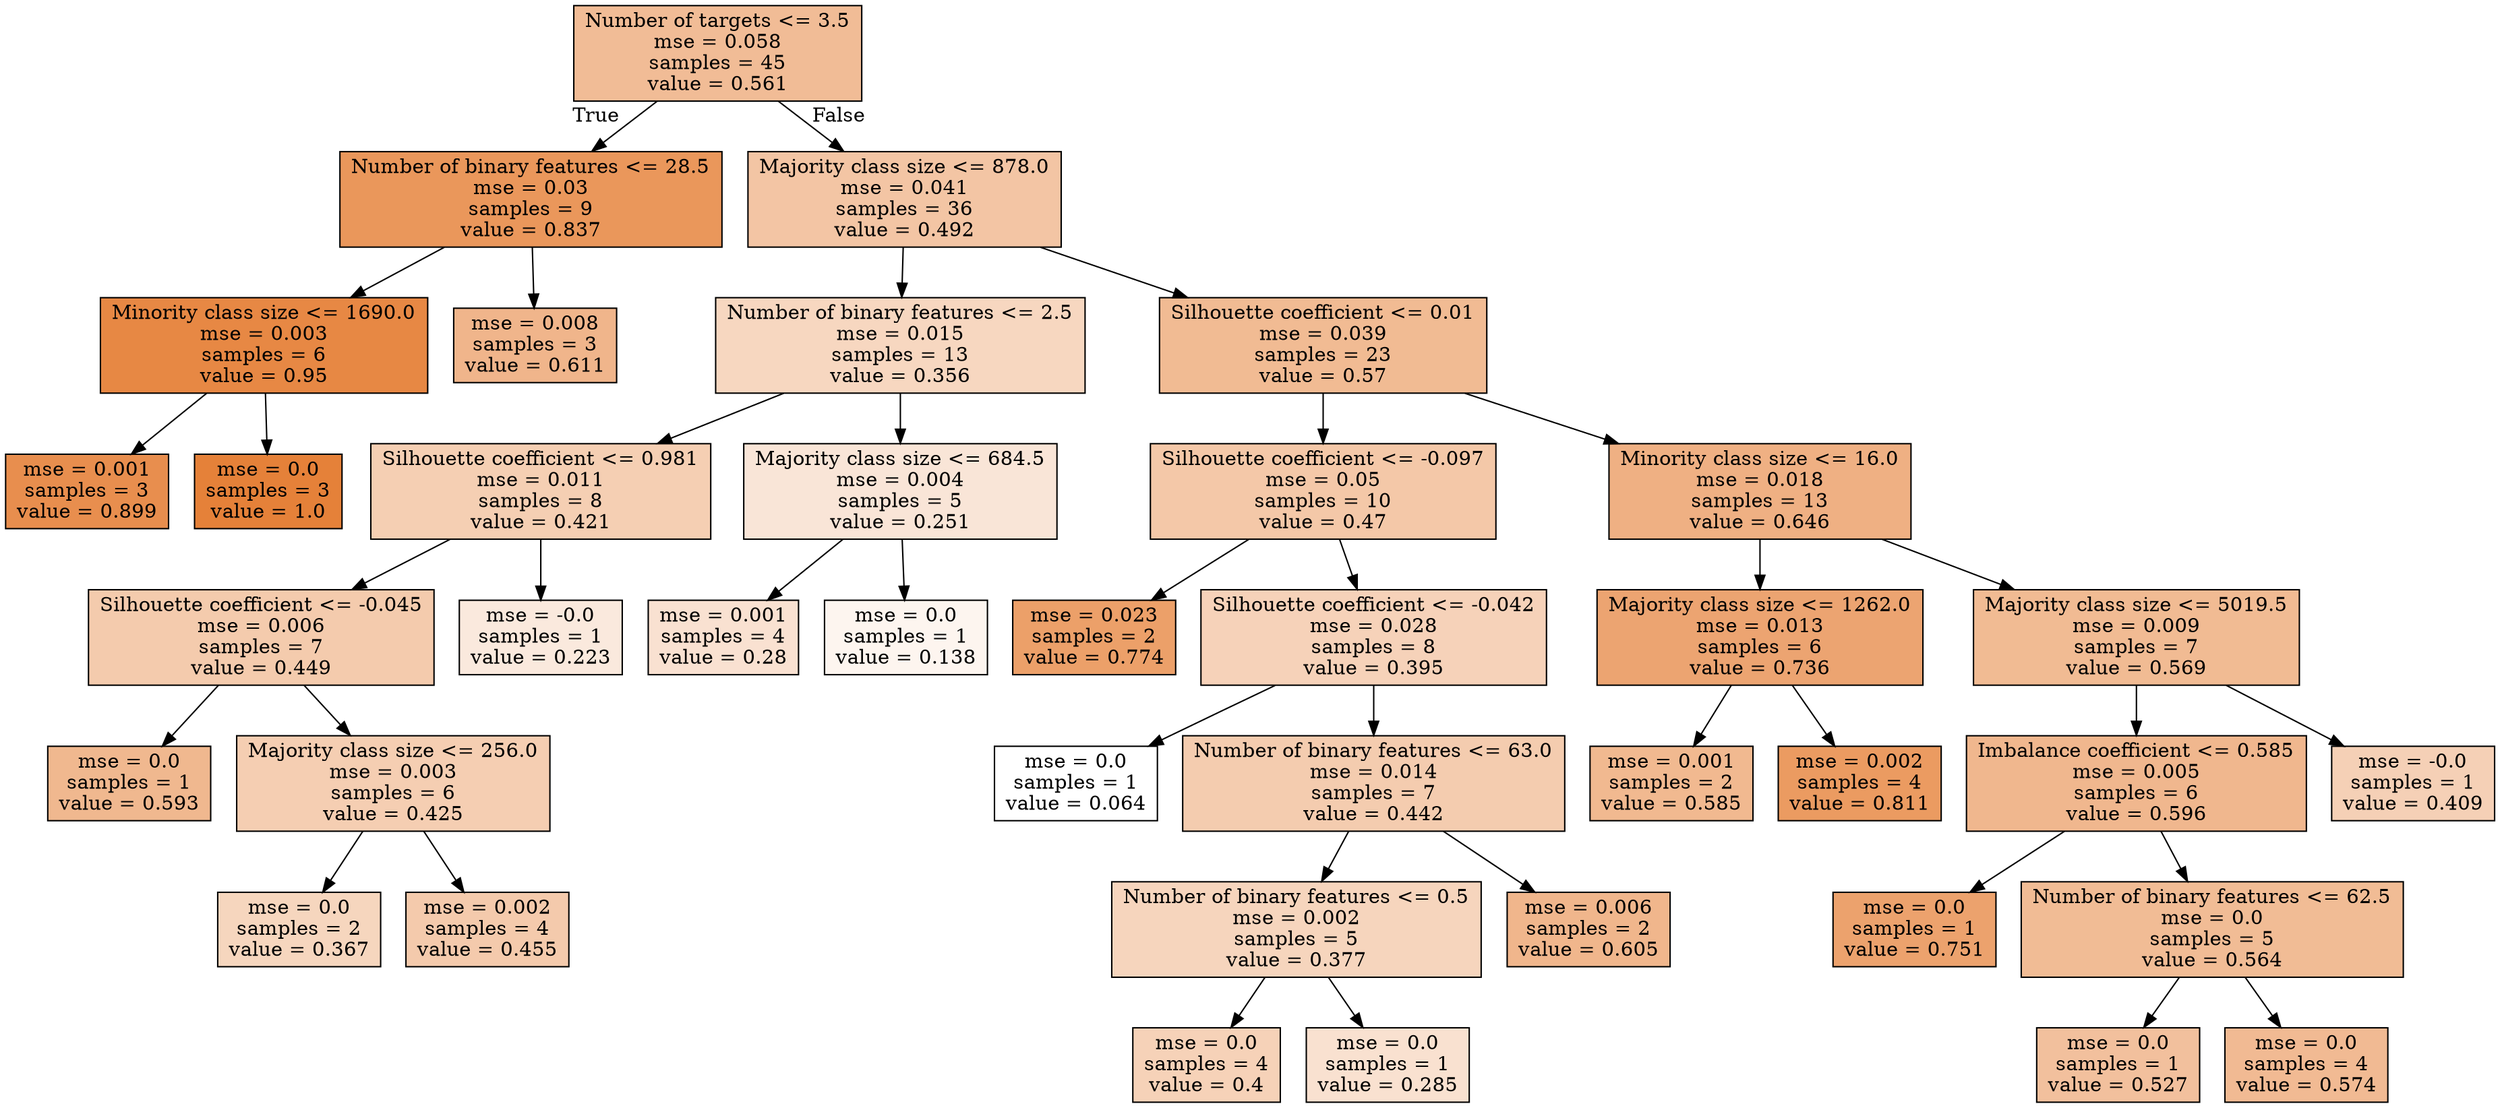 digraph Tree {
node [shape=box, style="filled", color="black"] ;
0 [label="Number of targets <= 3.5\nmse = 0.058\nsamples = 45\nvalue = 0.561", fillcolor="#e5813987"] ;
1 [label="Number of binary features <= 28.5\nmse = 0.03\nsamples = 9\nvalue = 0.837", fillcolor="#e58139d3"] ;
0 -> 1 [labeldistance=2.5, labelangle=45, headlabel="True"] ;
2 [label="Minority class size <= 1690.0\nmse = 0.003\nsamples = 6\nvalue = 0.95", fillcolor="#e58139f1"] ;
1 -> 2 ;
3 [label="mse = 0.001\nsamples = 3\nvalue = 0.899", fillcolor="#e58139e4"] ;
2 -> 3 ;
4 [label="mse = 0.0\nsamples = 3\nvalue = 1.0", fillcolor="#e58139ff"] ;
2 -> 4 ;
5 [label="mse = 0.008\nsamples = 3\nvalue = 0.611", fillcolor="#e5813995"] ;
1 -> 5 ;
6 [label="Majority class size <= 878.0\nmse = 0.041\nsamples = 36\nvalue = 0.492", fillcolor="#e5813975"] ;
0 -> 6 [labeldistance=2.5, labelangle=-45, headlabel="False"] ;
7 [label="Number of binary features <= 2.5\nmse = 0.015\nsamples = 13\nvalue = 0.356", fillcolor="#e5813950"] ;
6 -> 7 ;
8 [label="Silhouette coefficient <= 0.981\nmse = 0.011\nsamples = 8\nvalue = 0.421", fillcolor="#e5813961"] ;
7 -> 8 ;
9 [label="Silhouette coefficient <= -0.045\nmse = 0.006\nsamples = 7\nvalue = 0.449", fillcolor="#e5813969"] ;
8 -> 9 ;
10 [label="mse = 0.0\nsamples = 1\nvalue = 0.593", fillcolor="#e5813990"] ;
9 -> 10 ;
11 [label="Majority class size <= 256.0\nmse = 0.003\nsamples = 6\nvalue = 0.425", fillcolor="#e5813962"] ;
9 -> 11 ;
12 [label="mse = 0.0\nsamples = 2\nvalue = 0.367", fillcolor="#e5813953"] ;
11 -> 12 ;
13 [label="mse = 0.002\nsamples = 4\nvalue = 0.455", fillcolor="#e581396a"] ;
11 -> 13 ;
14 [label="mse = -0.0\nsamples = 1\nvalue = 0.223", fillcolor="#e581392b"] ;
8 -> 14 ;
15 [label="Majority class size <= 684.5\nmse = 0.004\nsamples = 5\nvalue = 0.251", fillcolor="#e5813933"] ;
7 -> 15 ;
16 [label="mse = 0.001\nsamples = 4\nvalue = 0.28", fillcolor="#e581393b"] ;
15 -> 16 ;
17 [label="mse = 0.0\nsamples = 1\nvalue = 0.138", fillcolor="#e5813914"] ;
15 -> 17 ;
18 [label="Silhouette coefficient <= 0.01\nmse = 0.039\nsamples = 23\nvalue = 0.57", fillcolor="#e581398a"] ;
6 -> 18 ;
19 [label="Silhouette coefficient <= -0.097\nmse = 0.05\nsamples = 10\nvalue = 0.47", fillcolor="#e581396f"] ;
18 -> 19 ;
20 [label="mse = 0.023\nsamples = 2\nvalue = 0.774", fillcolor="#e58139c1"] ;
19 -> 20 ;
21 [label="Silhouette coefficient <= -0.042\nmse = 0.028\nsamples = 8\nvalue = 0.395", fillcolor="#e581395a"] ;
19 -> 21 ;
22 [label="mse = 0.0\nsamples = 1\nvalue = 0.064", fillcolor="#e5813900"] ;
21 -> 22 ;
23 [label="Number of binary features <= 63.0\nmse = 0.014\nsamples = 7\nvalue = 0.442", fillcolor="#e5813967"] ;
21 -> 23 ;
24 [label="Number of binary features <= 0.5\nmse = 0.002\nsamples = 5\nvalue = 0.377", fillcolor="#e5813955"] ;
23 -> 24 ;
25 [label="mse = 0.0\nsamples = 4\nvalue = 0.4", fillcolor="#e581395b"] ;
24 -> 25 ;
26 [label="mse = 0.0\nsamples = 1\nvalue = 0.285", fillcolor="#e581393c"] ;
24 -> 26 ;
27 [label="mse = 0.006\nsamples = 2\nvalue = 0.605", fillcolor="#e5813993"] ;
23 -> 27 ;
28 [label="Minority class size <= 16.0\nmse = 0.018\nsamples = 13\nvalue = 0.646", fillcolor="#e581399f"] ;
18 -> 28 ;
29 [label="Majority class size <= 1262.0\nmse = 0.013\nsamples = 6\nvalue = 0.736", fillcolor="#e58139b7"] ;
28 -> 29 ;
30 [label="mse = 0.001\nsamples = 2\nvalue = 0.585", fillcolor="#e581398e"] ;
29 -> 30 ;
31 [label="mse = 0.002\nsamples = 4\nvalue = 0.811", fillcolor="#e58139cb"] ;
29 -> 31 ;
32 [label="Majority class size <= 5019.5\nmse = 0.009\nsamples = 7\nvalue = 0.569", fillcolor="#e581398a"] ;
28 -> 32 ;
33 [label="Imbalance coefficient <= 0.585\nmse = 0.005\nsamples = 6\nvalue = 0.596", fillcolor="#e5813991"] ;
32 -> 33 ;
34 [label="mse = 0.0\nsamples = 1\nvalue = 0.751", fillcolor="#e58139bb"] ;
33 -> 34 ;
35 [label="Number of binary features <= 62.5\nmse = 0.0\nsamples = 5\nvalue = 0.564", fillcolor="#e5813988"] ;
33 -> 35 ;
36 [label="mse = 0.0\nsamples = 1\nvalue = 0.527", fillcolor="#e581397e"] ;
35 -> 36 ;
37 [label="mse = 0.0\nsamples = 4\nvalue = 0.574", fillcolor="#e581398b"] ;
35 -> 37 ;
38 [label="mse = -0.0\nsamples = 1\nvalue = 0.409", fillcolor="#e581395e"] ;
32 -> 38 ;
}